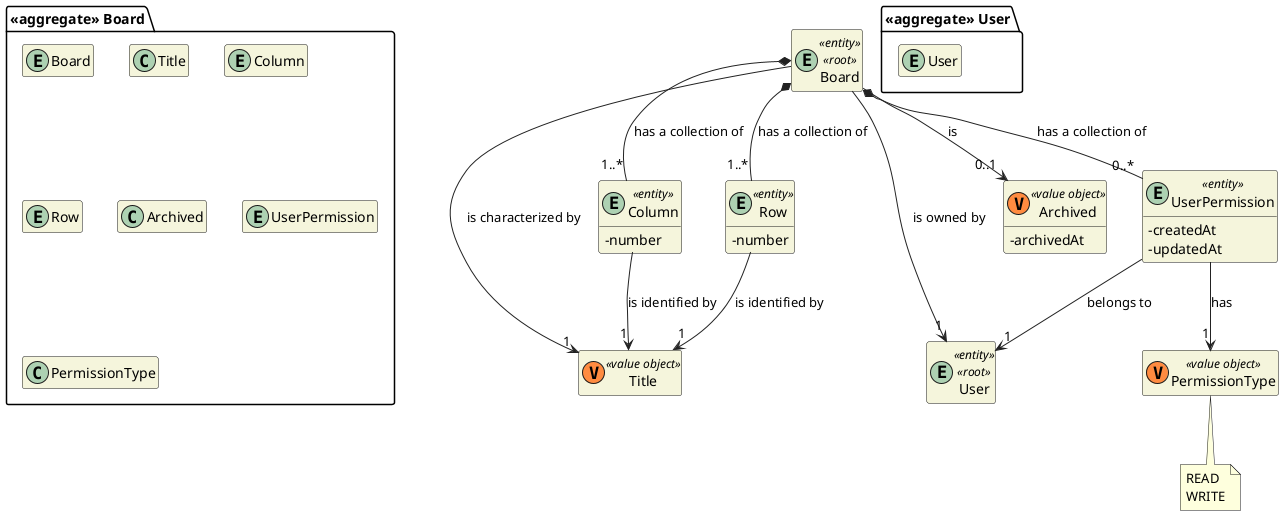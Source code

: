@startuml US3002_DM

skinparam classAttributeIconSize 0
hide empty attributes
hide empty methods
skinparam classBackgroundColor beige
skinparam ArrowColor #222222

package "<<aggregate>> Board" {
  entity Board

  class Title
  entity Column
  entity Row

  class Archived

  entity UserPermission

  class PermissionType
}

package "<<aggregate>> User" {
  entity User
}

entity User <<entity>> <<root>> {
}

entity Board <<entity>> <<root>> {
}

entity Column <<entity>> {
  - number
}

entity Row <<entity>> {
  - number
}

class Title <<(V,#FF8B40) value object>> {}

class Archived <<(V,#FF8B40) value object>> {
  - archivedAt
}

entity UserPermission <<entity>> {
  -createdAt
  -updatedAt
}

class PermissionType <<(V,#FF8B40) value object>> {
}

note bottom of PermissionType
  READ
  WRITE
end note

Board --> "1" Title : is characterized by
Board *-- "1..*" Column : has a collection of
Board *-- "1..*" Row : has a collection of
Board *-- "0..*" UserPermission : has a collection of

UserPermission --> "1" PermissionType : has
UserPermission --> "1" User : belongs to

Row --> "1" Title : is identified by

Column --> "1" Title : is identified by

Board --> "1" User : is owned by
Board --> "0..1" Archived : is

@enduml
